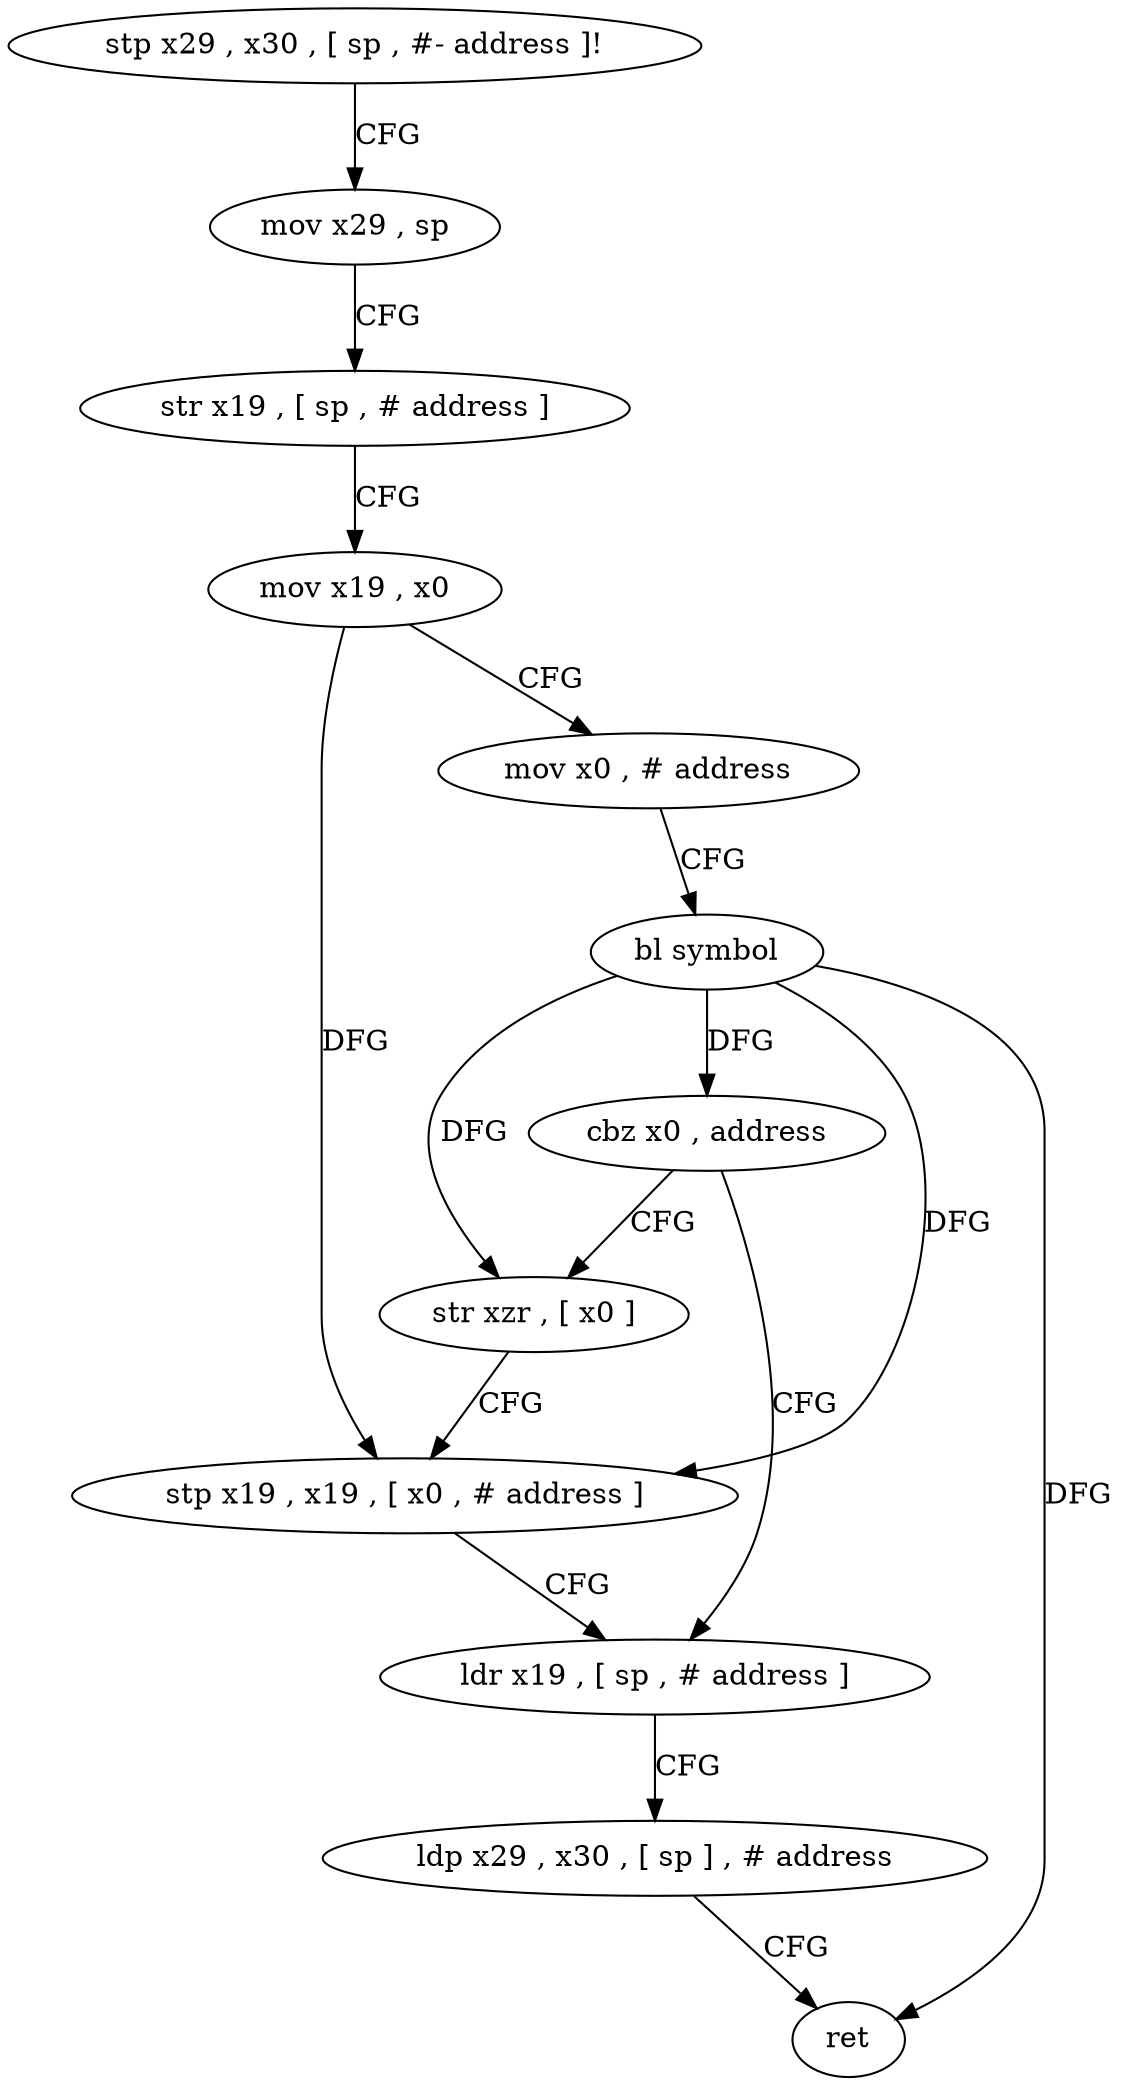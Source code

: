 digraph "func" {
"4270000" [label = "stp x29 , x30 , [ sp , #- address ]!" ]
"4270004" [label = "mov x29 , sp" ]
"4270008" [label = "str x19 , [ sp , # address ]" ]
"4270012" [label = "mov x19 , x0" ]
"4270016" [label = "mov x0 , # address" ]
"4270020" [label = "bl symbol" ]
"4270024" [label = "cbz x0 , address" ]
"4270036" [label = "ldr x19 , [ sp , # address ]" ]
"4270028" [label = "str xzr , [ x0 ]" ]
"4270040" [label = "ldp x29 , x30 , [ sp ] , # address" ]
"4270044" [label = "ret" ]
"4270032" [label = "stp x19 , x19 , [ x0 , # address ]" ]
"4270000" -> "4270004" [ label = "CFG" ]
"4270004" -> "4270008" [ label = "CFG" ]
"4270008" -> "4270012" [ label = "CFG" ]
"4270012" -> "4270016" [ label = "CFG" ]
"4270012" -> "4270032" [ label = "DFG" ]
"4270016" -> "4270020" [ label = "CFG" ]
"4270020" -> "4270024" [ label = "DFG" ]
"4270020" -> "4270044" [ label = "DFG" ]
"4270020" -> "4270028" [ label = "DFG" ]
"4270020" -> "4270032" [ label = "DFG" ]
"4270024" -> "4270036" [ label = "CFG" ]
"4270024" -> "4270028" [ label = "CFG" ]
"4270036" -> "4270040" [ label = "CFG" ]
"4270028" -> "4270032" [ label = "CFG" ]
"4270040" -> "4270044" [ label = "CFG" ]
"4270032" -> "4270036" [ label = "CFG" ]
}
